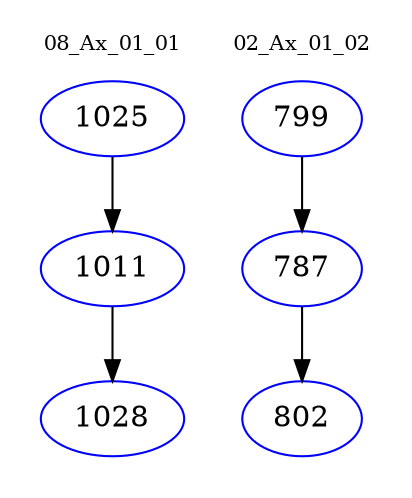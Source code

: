 digraph{
subgraph cluster_0 {
color = white
label = "08_Ax_01_01";
fontsize=10;
T0_1025 [label="1025", color="blue"]
T0_1025 -> T0_1011 [color="black"]
T0_1011 [label="1011", color="blue"]
T0_1011 -> T0_1028 [color="black"]
T0_1028 [label="1028", color="blue"]
}
subgraph cluster_1 {
color = white
label = "02_Ax_01_02";
fontsize=10;
T1_799 [label="799", color="blue"]
T1_799 -> T1_787 [color="black"]
T1_787 [label="787", color="blue"]
T1_787 -> T1_802 [color="black"]
T1_802 [label="802", color="blue"]
}
}
